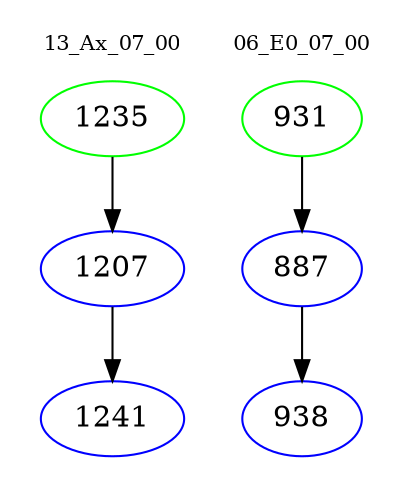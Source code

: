 digraph{
subgraph cluster_0 {
color = white
label = "13_Ax_07_00";
fontsize=10;
T0_1235 [label="1235", color="green"]
T0_1235 -> T0_1207 [color="black"]
T0_1207 [label="1207", color="blue"]
T0_1207 -> T0_1241 [color="black"]
T0_1241 [label="1241", color="blue"]
}
subgraph cluster_1 {
color = white
label = "06_E0_07_00";
fontsize=10;
T1_931 [label="931", color="green"]
T1_931 -> T1_887 [color="black"]
T1_887 [label="887", color="blue"]
T1_887 -> T1_938 [color="black"]
T1_938 [label="938", color="blue"]
}
}
